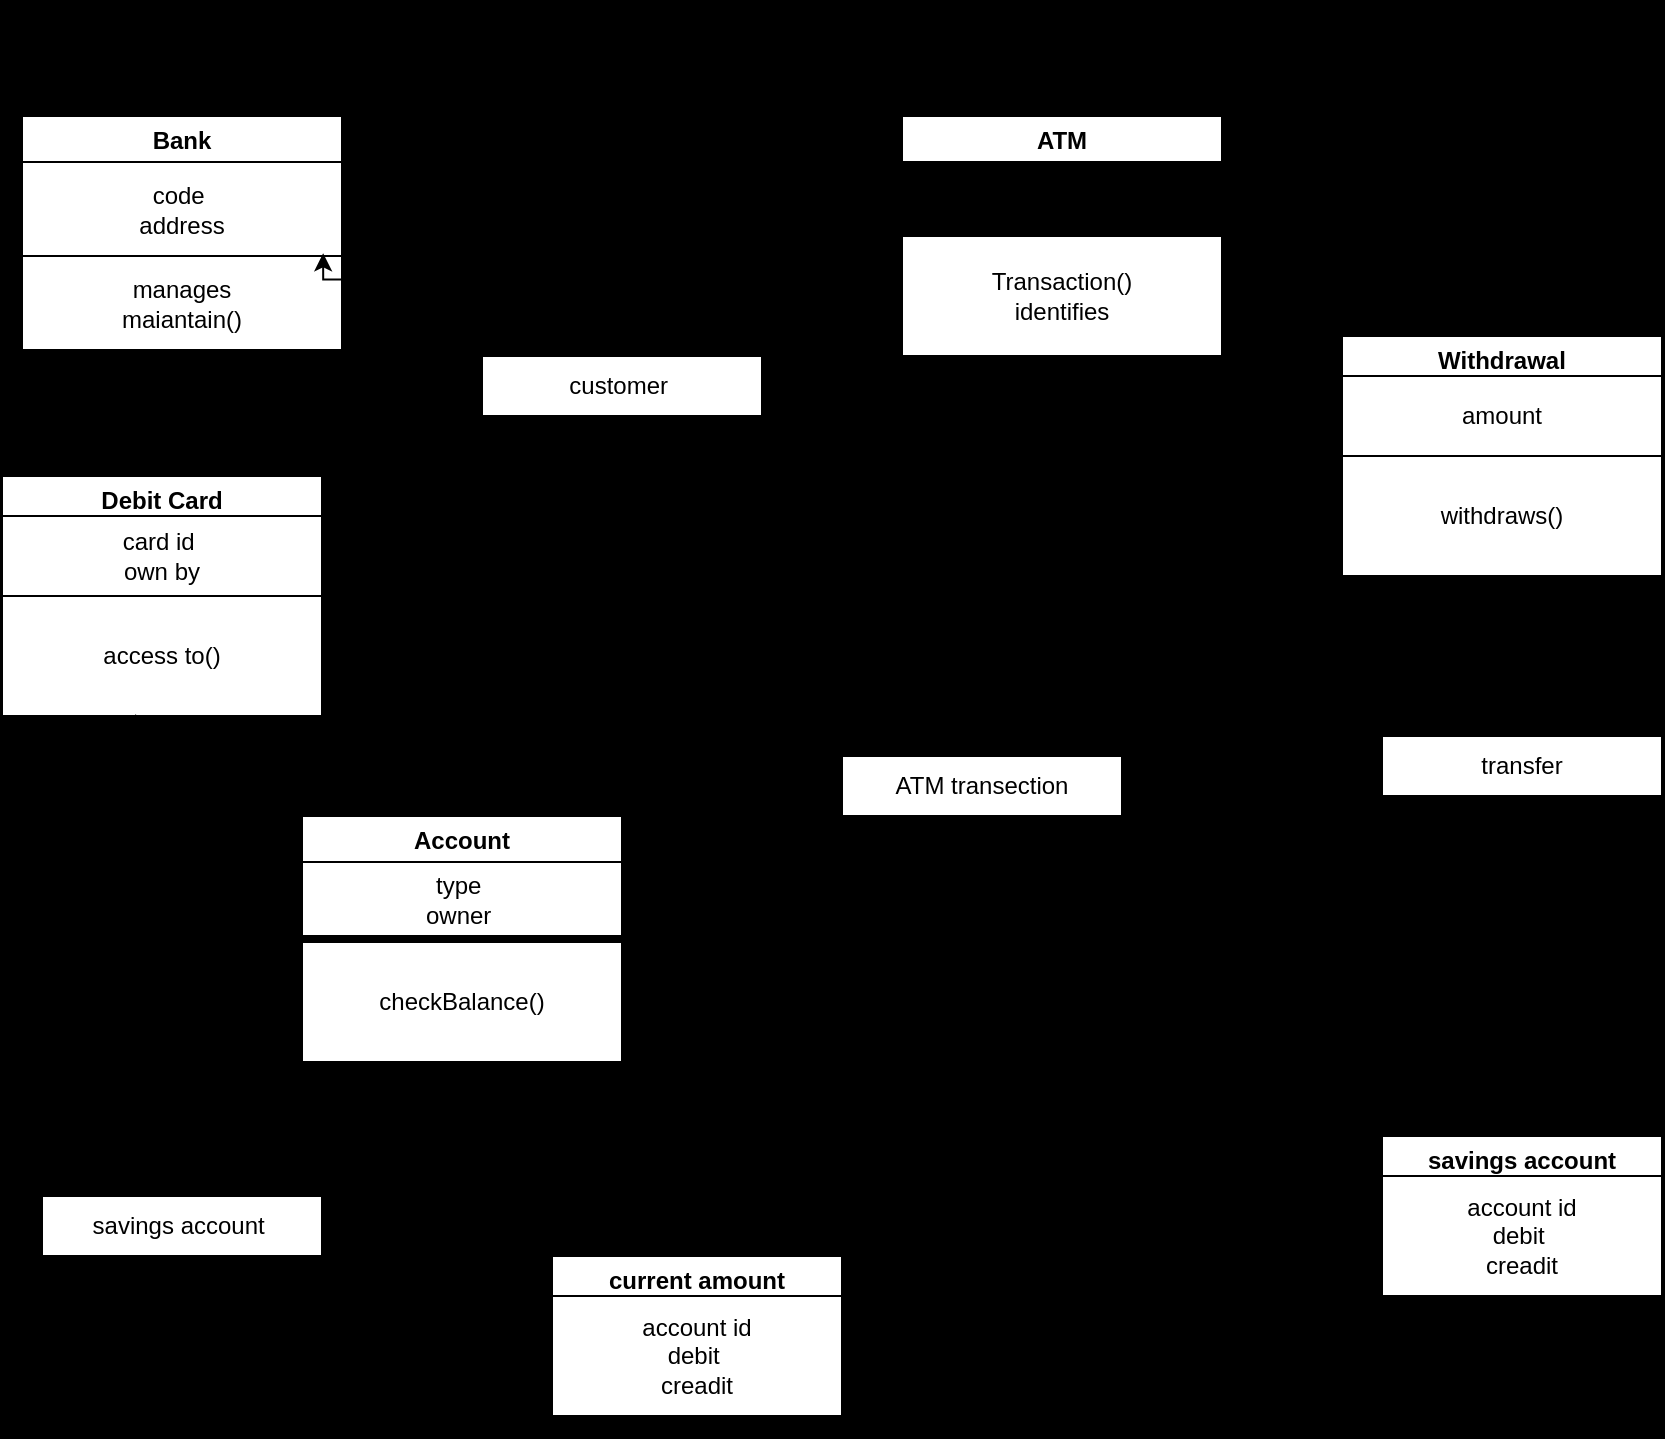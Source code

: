 <mxfile version="27.1.1">
  <diagram id="tc0-CjA-8YBgtJzMhYZV" name="ATM System">
    <mxGraphModel dx="1640" dy="1944" grid="1" gridSize="10" guides="1" tooltips="1" connect="1" arrows="1" fold="1" page="1" pageScale="1" pageWidth="850" pageHeight="1100" background="light-dark(#000000,#000000)" math="0" shadow="0">
      <root>
        <mxCell id="0" />
        <mxCell id="1" parent="0" />
        <mxCell id="E826YREjc2Gi0Csz9sI7-62" style="edgeStyle=orthogonalEdgeStyle;rounded=0;orthogonalLoop=1;jettySize=auto;html=1;entryX=0.5;entryY=0;entryDx=0;entryDy=0;" edge="1" parent="1" source="E826YREjc2Gi0Csz9sI7-1" target="E826YREjc2Gi0Csz9sI7-33">
          <mxGeometry relative="1" as="geometry" />
        </mxCell>
        <mxCell id="E826YREjc2Gi0Csz9sI7-1" value="ATM" style="swimlane" vertex="1" parent="1">
          <mxGeometry x="480" y="40" width="160" height="120" as="geometry" />
        </mxCell>
        <mxCell id="E826YREjc2Gi0Csz9sI7-13" value="location&amp;nbsp;&lt;div&gt;ManagedBy&lt;/div&gt;" style="text;html=1;align=center;verticalAlign=middle;resizable=0;points=[];autosize=1;strokeColor=none;fillColor=none;" vertex="1" parent="E826YREjc2Gi0Csz9sI7-1">
          <mxGeometry y="23" width="90" height="40" as="geometry" />
        </mxCell>
        <mxCell id="E826YREjc2Gi0Csz9sI7-15" value="Transaction()&lt;div&gt;identifies&lt;/div&gt;" style="rounded=0;whiteSpace=wrap;html=1;" vertex="1" parent="E826YREjc2Gi0Csz9sI7-1">
          <mxGeometry y="60" width="160" height="60" as="geometry" />
        </mxCell>
        <mxCell id="E826YREjc2Gi0Csz9sI7-57" style="edgeStyle=orthogonalEdgeStyle;rounded=0;orthogonalLoop=1;jettySize=auto;html=1;" edge="1" parent="1" source="E826YREjc2Gi0Csz9sI7-2">
          <mxGeometry relative="1" as="geometry">
            <mxPoint x="340.0" y="300" as="targetPoint" />
          </mxGeometry>
        </mxCell>
        <mxCell id="E826YREjc2Gi0Csz9sI7-59" style="edgeStyle=orthogonalEdgeStyle;rounded=0;orthogonalLoop=1;jettySize=auto;html=1;" edge="1" parent="1">
          <mxGeometry relative="1" as="geometry">
            <mxPoint x="250.0" y="500" as="sourcePoint" />
            <mxPoint x="407.091" y="597" as="targetPoint" />
            <Array as="points">
              <mxPoint x="250" y="548" />
              <mxPoint x="407" y="548" />
            </Array>
          </mxGeometry>
        </mxCell>
        <mxCell id="E826YREjc2Gi0Csz9sI7-60" style="edgeStyle=orthogonalEdgeStyle;rounded=0;orthogonalLoop=1;jettySize=auto;html=1;entryX=0.5;entryY=0;entryDx=0;entryDy=0;" edge="1" parent="1" source="E826YREjc2Gi0Csz9sI7-2" target="E826YREjc2Gi0Csz9sI7-37">
          <mxGeometry relative="1" as="geometry" />
        </mxCell>
        <mxCell id="E826YREjc2Gi0Csz9sI7-2" value="Account" style="swimlane" vertex="1" parent="1">
          <mxGeometry x="180" y="390" width="160" height="123" as="geometry" />
        </mxCell>
        <mxCell id="E826YREjc2Gi0Csz9sI7-16" value="type&amp;nbsp;&lt;div&gt;owner&amp;nbsp;&lt;/div&gt;" style="whiteSpace=wrap;html=1;" vertex="1" parent="E826YREjc2Gi0Csz9sI7-2">
          <mxGeometry y="23" width="160" height="37" as="geometry" />
        </mxCell>
        <mxCell id="E826YREjc2Gi0Csz9sI7-18" value="checkBalance()" style="rounded=0;whiteSpace=wrap;html=1;" vertex="1" parent="E826YREjc2Gi0Csz9sI7-2">
          <mxGeometry y="63" width="160" height="60" as="geometry" />
        </mxCell>
        <mxCell id="E826YREjc2Gi0Csz9sI7-51" style="edgeStyle=orthogonalEdgeStyle;rounded=0;orthogonalLoop=1;jettySize=auto;html=1;entryX=0.5;entryY=0;entryDx=0;entryDy=0;" edge="1" parent="1" source="E826YREjc2Gi0Csz9sI7-3" target="E826YREjc2Gi0Csz9sI7-1">
          <mxGeometry relative="1" as="geometry">
            <mxPoint x="110" y="-80" as="targetPoint" />
            <Array as="points">
              <mxPoint x="120" y="-10" />
              <mxPoint x="111" y="-10" />
              <mxPoint x="111" />
              <mxPoint x="560" />
            </Array>
          </mxGeometry>
        </mxCell>
        <mxCell id="E826YREjc2Gi0Csz9sI7-53" style="edgeStyle=orthogonalEdgeStyle;rounded=0;orthogonalLoop=1;jettySize=auto;html=1;exitX=1;exitY=0.5;exitDx=0;exitDy=0;entryX=0.5;entryY=0;entryDx=0;entryDy=0;" edge="1" parent="1" source="E826YREjc2Gi0Csz9sI7-3" target="E826YREjc2Gi0Csz9sI7-41">
          <mxGeometry relative="1" as="geometry" />
        </mxCell>
        <mxCell id="E826YREjc2Gi0Csz9sI7-54" style="edgeStyle=orthogonalEdgeStyle;rounded=0;orthogonalLoop=1;jettySize=auto;html=1;exitX=0.5;exitY=1;exitDx=0;exitDy=0;entryX=0.5;entryY=0;entryDx=0;entryDy=0;" edge="1" parent="1" source="E826YREjc2Gi0Csz9sI7-3" target="E826YREjc2Gi0Csz9sI7-4">
          <mxGeometry relative="1" as="geometry" />
        </mxCell>
        <mxCell id="E826YREjc2Gi0Csz9sI7-3" value="Bank" style="swimlane" vertex="1" parent="1">
          <mxGeometry x="40" y="40" width="160" height="120" as="geometry" />
        </mxCell>
        <mxCell id="E826YREjc2Gi0Csz9sI7-20" value="code&amp;nbsp;&lt;div&gt;address&lt;/div&gt;" style="rounded=0;whiteSpace=wrap;html=1;" vertex="1" parent="E826YREjc2Gi0Csz9sI7-3">
          <mxGeometry y="23" width="160" height="47" as="geometry" />
        </mxCell>
        <mxCell id="E826YREjc2Gi0Csz9sI7-21" value="manages&lt;div&gt;maiantain()&lt;/div&gt;" style="rounded=0;whiteSpace=wrap;html=1;" vertex="1" parent="E826YREjc2Gi0Csz9sI7-3">
          <mxGeometry y="70" width="160" height="47" as="geometry" />
        </mxCell>
        <mxCell id="E826YREjc2Gi0Csz9sI7-47" style="edgeStyle=orthogonalEdgeStyle;rounded=0;orthogonalLoop=1;jettySize=auto;html=1;exitX=1;exitY=0.25;exitDx=0;exitDy=0;entryX=0.941;entryY=-0.029;entryDx=0;entryDy=0;entryPerimeter=0;" edge="1" parent="E826YREjc2Gi0Csz9sI7-3" source="E826YREjc2Gi0Csz9sI7-21" target="E826YREjc2Gi0Csz9sI7-21">
          <mxGeometry relative="1" as="geometry" />
        </mxCell>
        <mxCell id="E826YREjc2Gi0Csz9sI7-4" value="Debit Card" style="swimlane" vertex="1" parent="1">
          <mxGeometry x="30" y="220" width="160" height="100" as="geometry" />
        </mxCell>
        <mxCell id="E826YREjc2Gi0Csz9sI7-24" value="card id&amp;nbsp;&lt;div&gt;own by&lt;/div&gt;" style="rounded=0;whiteSpace=wrap;html=1;" vertex="1" parent="E826YREjc2Gi0Csz9sI7-4">
          <mxGeometry y="20" width="160" height="40" as="geometry" />
        </mxCell>
        <mxCell id="E826YREjc2Gi0Csz9sI7-5" value="Withdrawal" style="swimlane" vertex="1" parent="1">
          <mxGeometry x="700" y="150" width="160" height="120" as="geometry" />
        </mxCell>
        <mxCell id="E826YREjc2Gi0Csz9sI7-27" value="amount" style="rounded=0;whiteSpace=wrap;html=1;" vertex="1" parent="E826YREjc2Gi0Csz9sI7-5">
          <mxGeometry y="20" width="160" height="40" as="geometry" />
        </mxCell>
        <mxCell id="E826YREjc2Gi0Csz9sI7-28" value="withdraws()" style="rounded=0;whiteSpace=wrap;html=1;" vertex="1" parent="E826YREjc2Gi0Csz9sI7-5">
          <mxGeometry y="60" width="160" height="60" as="geometry" />
        </mxCell>
        <mxCell id="E826YREjc2Gi0Csz9sI7-65" style="edgeStyle=orthogonalEdgeStyle;rounded=0;orthogonalLoop=1;jettySize=auto;html=1;" edge="1" parent="1" source="E826YREjc2Gi0Csz9sI7-6">
          <mxGeometry relative="1" as="geometry">
            <mxPoint x="530" y="470" as="targetPoint" />
          </mxGeometry>
        </mxCell>
        <mxCell id="E826YREjc2Gi0Csz9sI7-6" value="savings account" style="swimlane" vertex="1" parent="1">
          <mxGeometry x="720" y="550" width="140" height="80" as="geometry" />
        </mxCell>
        <mxCell id="E826YREjc2Gi0Csz9sI7-45" value="account id&lt;div&gt;debit&amp;nbsp;&lt;/div&gt;&lt;div&gt;creadit&lt;/div&gt;" style="whiteSpace=wrap;html=1;" vertex="1" parent="E826YREjc2Gi0Csz9sI7-6">
          <mxGeometry y="20" width="140" height="60" as="geometry" />
        </mxCell>
        <mxCell id="E826YREjc2Gi0Csz9sI7-7" value="current amount" style="swimlane" vertex="1" parent="1">
          <mxGeometry x="305" y="610" width="145" height="80" as="geometry" />
        </mxCell>
        <mxCell id="E826YREjc2Gi0Csz9sI7-26" style="edgeStyle=orthogonalEdgeStyle;rounded=0;orthogonalLoop=1;jettySize=auto;html=1;exitX=1;exitY=0.25;exitDx=0;exitDy=0;" edge="1" parent="1" source="E826YREjc2Gi0Csz9sI7-25">
          <mxGeometry relative="1" as="geometry">
            <mxPoint x="150.474" y="295.158" as="targetPoint" />
          </mxGeometry>
        </mxCell>
        <mxCell id="E826YREjc2Gi0Csz9sI7-25" value="access to()" style="rounded=0;whiteSpace=wrap;html=1;" vertex="1" parent="1">
          <mxGeometry x="30" y="280" width="160" height="60" as="geometry" />
        </mxCell>
        <mxCell id="E826YREjc2Gi0Csz9sI7-29" value="transfer" style="swimlane;fontStyle=0;childLayout=stackLayout;horizontal=1;startSize=30;horizontalStack=0;resizeParent=1;resizeParentMax=0;resizeLast=0;collapsible=1;marginBottom=0;whiteSpace=wrap;html=1;" vertex="1" parent="1">
          <mxGeometry x="720" y="350" width="140" height="120" as="geometry" />
        </mxCell>
        <mxCell id="E826YREjc2Gi0Csz9sI7-30" value="amount" style="text;strokeColor=none;fillColor=none;align=left;verticalAlign=middle;spacingLeft=4;spacingRight=4;overflow=hidden;points=[[0,0.5],[1,0.5]];portConstraint=eastwest;rotatable=0;whiteSpace=wrap;html=1;" vertex="1" parent="E826YREjc2Gi0Csz9sI7-29">
          <mxGeometry y="30" width="140" height="30" as="geometry" />
        </mxCell>
        <mxCell id="E826YREjc2Gi0Csz9sI7-31" value="amount id" style="text;strokeColor=none;fillColor=none;align=left;verticalAlign=middle;spacingLeft=4;spacingRight=4;overflow=hidden;points=[[0,0.5],[1,0.5]];portConstraint=eastwest;rotatable=0;whiteSpace=wrap;html=1;" vertex="1" parent="E826YREjc2Gi0Csz9sI7-29">
          <mxGeometry y="60" width="140" height="30" as="geometry" />
        </mxCell>
        <mxCell id="E826YREjc2Gi0Csz9sI7-32" value="transfer()" style="text;strokeColor=none;fillColor=none;align=left;verticalAlign=middle;spacingLeft=4;spacingRight=4;overflow=hidden;points=[[0,0.5],[1,0.5]];portConstraint=eastwest;rotatable=0;whiteSpace=wrap;html=1;" vertex="1" parent="E826YREjc2Gi0Csz9sI7-29">
          <mxGeometry y="90" width="140" height="30" as="geometry" />
        </mxCell>
        <mxCell id="E826YREjc2Gi0Csz9sI7-33" value="ATM transection" style="swimlane;fontStyle=0;childLayout=stackLayout;horizontal=1;startSize=30;horizontalStack=0;resizeParent=1;resizeParentMax=0;resizeLast=0;collapsible=1;marginBottom=0;whiteSpace=wrap;html=1;" vertex="1" parent="1">
          <mxGeometry x="450" y="360" width="140" height="90" as="geometry" />
        </mxCell>
        <mxCell id="E826YREjc2Gi0Csz9sI7-35" value="transfer id&amp;nbsp;&lt;div&gt;date&amp;nbsp;&lt;/div&gt;" style="text;strokeColor=none;fillColor=none;align=left;verticalAlign=middle;spacingLeft=4;spacingRight=4;overflow=hidden;points=[[0,0.5],[1,0.5]];portConstraint=eastwest;rotatable=0;whiteSpace=wrap;html=1;" vertex="1" parent="E826YREjc2Gi0Csz9sI7-33">
          <mxGeometry y="30" width="140" height="30" as="geometry" />
        </mxCell>
        <mxCell id="E826YREjc2Gi0Csz9sI7-36" value="update" style="text;strokeColor=none;fillColor=none;align=left;verticalAlign=middle;spacingLeft=4;spacingRight=4;overflow=hidden;points=[[0,0.5],[1,0.5]];portConstraint=eastwest;rotatable=0;whiteSpace=wrap;html=1;" vertex="1" parent="E826YREjc2Gi0Csz9sI7-33">
          <mxGeometry y="60" width="140" height="30" as="geometry" />
        </mxCell>
        <mxCell id="E826YREjc2Gi0Csz9sI7-37" value="savings account&amp;nbsp;" style="swimlane;fontStyle=0;childLayout=stackLayout;horizontal=1;startSize=30;horizontalStack=0;resizeParent=1;resizeParentMax=0;resizeLast=0;collapsible=1;marginBottom=0;whiteSpace=wrap;html=1;" vertex="1" parent="1">
          <mxGeometry x="50" y="580" width="140" height="120" as="geometry" />
        </mxCell>
        <mxCell id="E826YREjc2Gi0Csz9sI7-38" value="account id&amp;nbsp;" style="text;strokeColor=none;fillColor=none;align=left;verticalAlign=middle;spacingLeft=4;spacingRight=4;overflow=hidden;points=[[0,0.5],[1,0.5]];portConstraint=eastwest;rotatable=0;whiteSpace=wrap;html=1;" vertex="1" parent="E826YREjc2Gi0Csz9sI7-37">
          <mxGeometry y="30" width="140" height="30" as="geometry" />
        </mxCell>
        <mxCell id="E826YREjc2Gi0Csz9sI7-39" value="debit&amp;nbsp;" style="text;strokeColor=none;fillColor=none;align=left;verticalAlign=middle;spacingLeft=4;spacingRight=4;overflow=hidden;points=[[0,0.5],[1,0.5]];portConstraint=eastwest;rotatable=0;whiteSpace=wrap;html=1;" vertex="1" parent="E826YREjc2Gi0Csz9sI7-37">
          <mxGeometry y="60" width="140" height="30" as="geometry" />
        </mxCell>
        <mxCell id="E826YREjc2Gi0Csz9sI7-40" value="credit()" style="text;strokeColor=none;fillColor=none;align=left;verticalAlign=middle;spacingLeft=4;spacingRight=4;overflow=hidden;points=[[0,0.5],[1,0.5]];portConstraint=eastwest;rotatable=0;whiteSpace=wrap;html=1;" vertex="1" parent="E826YREjc2Gi0Csz9sI7-37">
          <mxGeometry y="90" width="140" height="30" as="geometry" />
        </mxCell>
        <mxCell id="E826YREjc2Gi0Csz9sI7-41" value="customer&amp;nbsp;" style="swimlane;fontStyle=0;childLayout=stackLayout;horizontal=1;startSize=30;horizontalStack=0;resizeParent=1;resizeParentMax=0;resizeLast=0;collapsible=1;marginBottom=0;whiteSpace=wrap;html=1;" vertex="1" parent="1">
          <mxGeometry x="270" y="160" width="140" height="120" as="geometry" />
        </mxCell>
        <mxCell id="E826YREjc2Gi0Csz9sI7-42" value="name&amp;nbsp;" style="text;strokeColor=none;fillColor=none;align=left;verticalAlign=middle;spacingLeft=4;spacingRight=4;overflow=hidden;points=[[0,0.5],[1,0.5]];portConstraint=eastwest;rotatable=0;whiteSpace=wrap;html=1;" vertex="1" parent="E826YREjc2Gi0Csz9sI7-41">
          <mxGeometry y="30" width="140" height="30" as="geometry" />
        </mxCell>
        <mxCell id="E826YREjc2Gi0Csz9sI7-43" value="address&lt;div&gt;DOB&lt;/div&gt;" style="text;strokeColor=none;fillColor=none;align=left;verticalAlign=middle;spacingLeft=4;spacingRight=4;overflow=hidden;points=[[0,0.5],[1,0.5]];portConstraint=eastwest;rotatable=0;whiteSpace=wrap;html=1;" vertex="1" parent="E826YREjc2Gi0Csz9sI7-41">
          <mxGeometry y="60" width="140" height="30" as="geometry" />
        </mxCell>
        <mxCell id="E826YREjc2Gi0Csz9sI7-44" value="owns&amp;nbsp;" style="text;strokeColor=none;fillColor=none;align=left;verticalAlign=middle;spacingLeft=4;spacingRight=4;overflow=hidden;points=[[0,0.5],[1,0.5]];portConstraint=eastwest;rotatable=0;whiteSpace=wrap;html=1;" vertex="1" parent="E826YREjc2Gi0Csz9sI7-41">
          <mxGeometry y="90" width="140" height="30" as="geometry" />
        </mxCell>
        <mxCell id="E826YREjc2Gi0Csz9sI7-46" value="account id&lt;div&gt;debit&amp;nbsp;&lt;/div&gt;&lt;div&gt;creadit&lt;/div&gt;" style="rounded=0;whiteSpace=wrap;html=1;" vertex="1" parent="1">
          <mxGeometry x="305" y="630" width="145" height="60" as="geometry" />
        </mxCell>
        <mxCell id="E826YREjc2Gi0Csz9sI7-55" style="edgeStyle=orthogonalEdgeStyle;rounded=0;orthogonalLoop=1;jettySize=auto;html=1;entryX=1;entryY=0.75;entryDx=0;entryDy=0;" edge="1" parent="1" source="E826YREjc2Gi0Csz9sI7-44" target="E826YREjc2Gi0Csz9sI7-4">
          <mxGeometry relative="1" as="geometry" />
        </mxCell>
        <mxCell id="E826YREjc2Gi0Csz9sI7-58" style="edgeStyle=orthogonalEdgeStyle;rounded=0;orthogonalLoop=1;jettySize=auto;html=1;entryX=0.418;entryY=0.983;entryDx=0;entryDy=0;entryPerimeter=0;" edge="1" parent="1" source="E826YREjc2Gi0Csz9sI7-2" target="E826YREjc2Gi0Csz9sI7-25">
          <mxGeometry relative="1" as="geometry" />
        </mxCell>
        <mxCell id="E826YREjc2Gi0Csz9sI7-61" style="edgeStyle=orthogonalEdgeStyle;rounded=0;orthogonalLoop=1;jettySize=auto;html=1;entryX=1;entryY=0.5;entryDx=0;entryDy=0;" edge="1" parent="1" source="E826YREjc2Gi0Csz9sI7-36" target="E826YREjc2Gi0Csz9sI7-2">
          <mxGeometry relative="1" as="geometry" />
        </mxCell>
        <mxCell id="E826YREjc2Gi0Csz9sI7-63" style="edgeStyle=orthogonalEdgeStyle;rounded=0;orthogonalLoop=1;jettySize=auto;html=1;entryX=1;entryY=0;entryDx=0;entryDy=0;" edge="1" parent="1" source="E826YREjc2Gi0Csz9sI7-28" target="E826YREjc2Gi0Csz9sI7-33">
          <mxGeometry relative="1" as="geometry" />
        </mxCell>
        <mxCell id="E826YREjc2Gi0Csz9sI7-64" style="edgeStyle=orthogonalEdgeStyle;rounded=0;orthogonalLoop=1;jettySize=auto;html=1;entryX=1;entryY=0.5;entryDx=0;entryDy=0;" edge="1" parent="1" source="E826YREjc2Gi0Csz9sI7-31" target="E826YREjc2Gi0Csz9sI7-35">
          <mxGeometry relative="1" as="geometry" />
        </mxCell>
      </root>
    </mxGraphModel>
  </diagram>
</mxfile>
